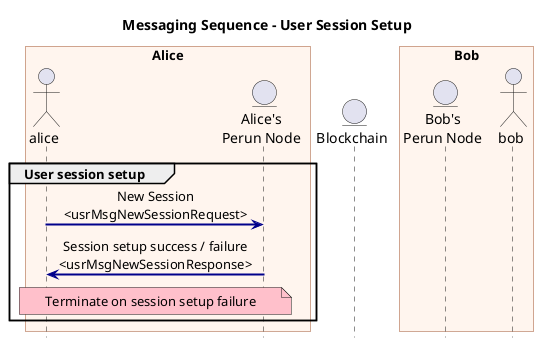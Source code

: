 @startuml user_session_setup
Title Messaging Sequence - User Session Setup

box "Alice"
actor alice
entity "Alice's\nPerun Node" as alice_node
endbox

entity "Blockchain" as bc

box "Bob"
entity "Bob's\nPerun Node" as bob_node
actor bob
endbox


skinparam sequence {
    messageAlign center
    ArrowThickness 2
    BoxBorderColor Sienna
    BoxBackgroundColor SeaShell
    GroupBodyBackgroundColor transparent
    NoteTextAlignment center
    DefaultTextAlignment center
}
hide footbox

note over alice, bob
endnote

group User session setup
alice[#DarkBlue]->alice_node: New Session\n<usrMsgNewSessionRequest>
alice<-[#DarkBlue]alice_node:Session setup success / failure\n<usrMsgNewSessionResponse>
note over alice, alice_node #Pink
Terminate on session setup failure
end note
'group 
end
@enduml